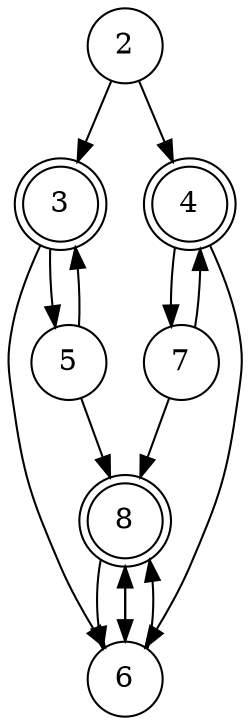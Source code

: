digraph {2 [shape=circle ]
2 -> 3
3 [peripheries=2 shape=circle ]
2 -> 4
4 [peripheries=2 shape=circle ]
3 -> 5
5 [shape=circle ]
3 -> 6
6 [shape=circle ]
4 -> 6
4 -> 7
7 [shape=circle ]
5 -> 3
5 -> 8
8 [peripheries=2 shape=circle ]
6 -> 8
6 -> 8
7 -> 8
7 -> 4
8 -> 6
8 -> 6
}